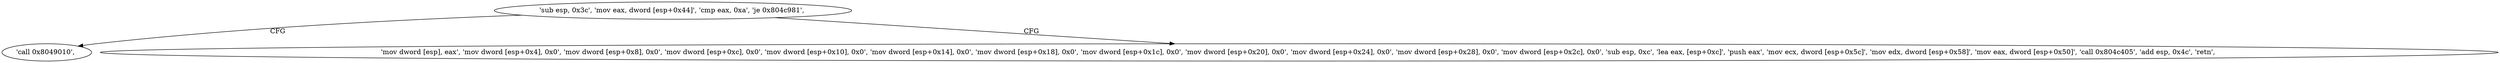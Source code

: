 digraph "func" {
"134531325" [label = "'sub esp, 0x3c', 'mov eax, dword [esp+0x44]', 'cmp eax, 0xa', 'je 0x804c981', " ]
"134531457" [label = "'call 0x8049010', " ]
"134531337" [label = "'mov dword [esp], eax', 'mov dword [esp+0x4], 0x0', 'mov dword [esp+0x8], 0x0', 'mov dword [esp+0xc], 0x0', 'mov dword [esp+0x10], 0x0', 'mov dword [esp+0x14], 0x0', 'mov dword [esp+0x18], 0x0', 'mov dword [esp+0x1c], 0x0', 'mov dword [esp+0x20], 0x0', 'mov dword [esp+0x24], 0x0', 'mov dword [esp+0x28], 0x0', 'mov dword [esp+0x2c], 0x0', 'sub esp, 0xc', 'lea eax, [esp+0xc]', 'push eax', 'mov ecx, dword [esp+0x5c]', 'mov edx, dword [esp+0x58]', 'mov eax, dword [esp+0x50]', 'call 0x804c405', 'add esp, 0x4c', 'retn', " ]
"134531325" -> "134531457" [ label = "CFG" ]
"134531325" -> "134531337" [ label = "CFG" ]
}
